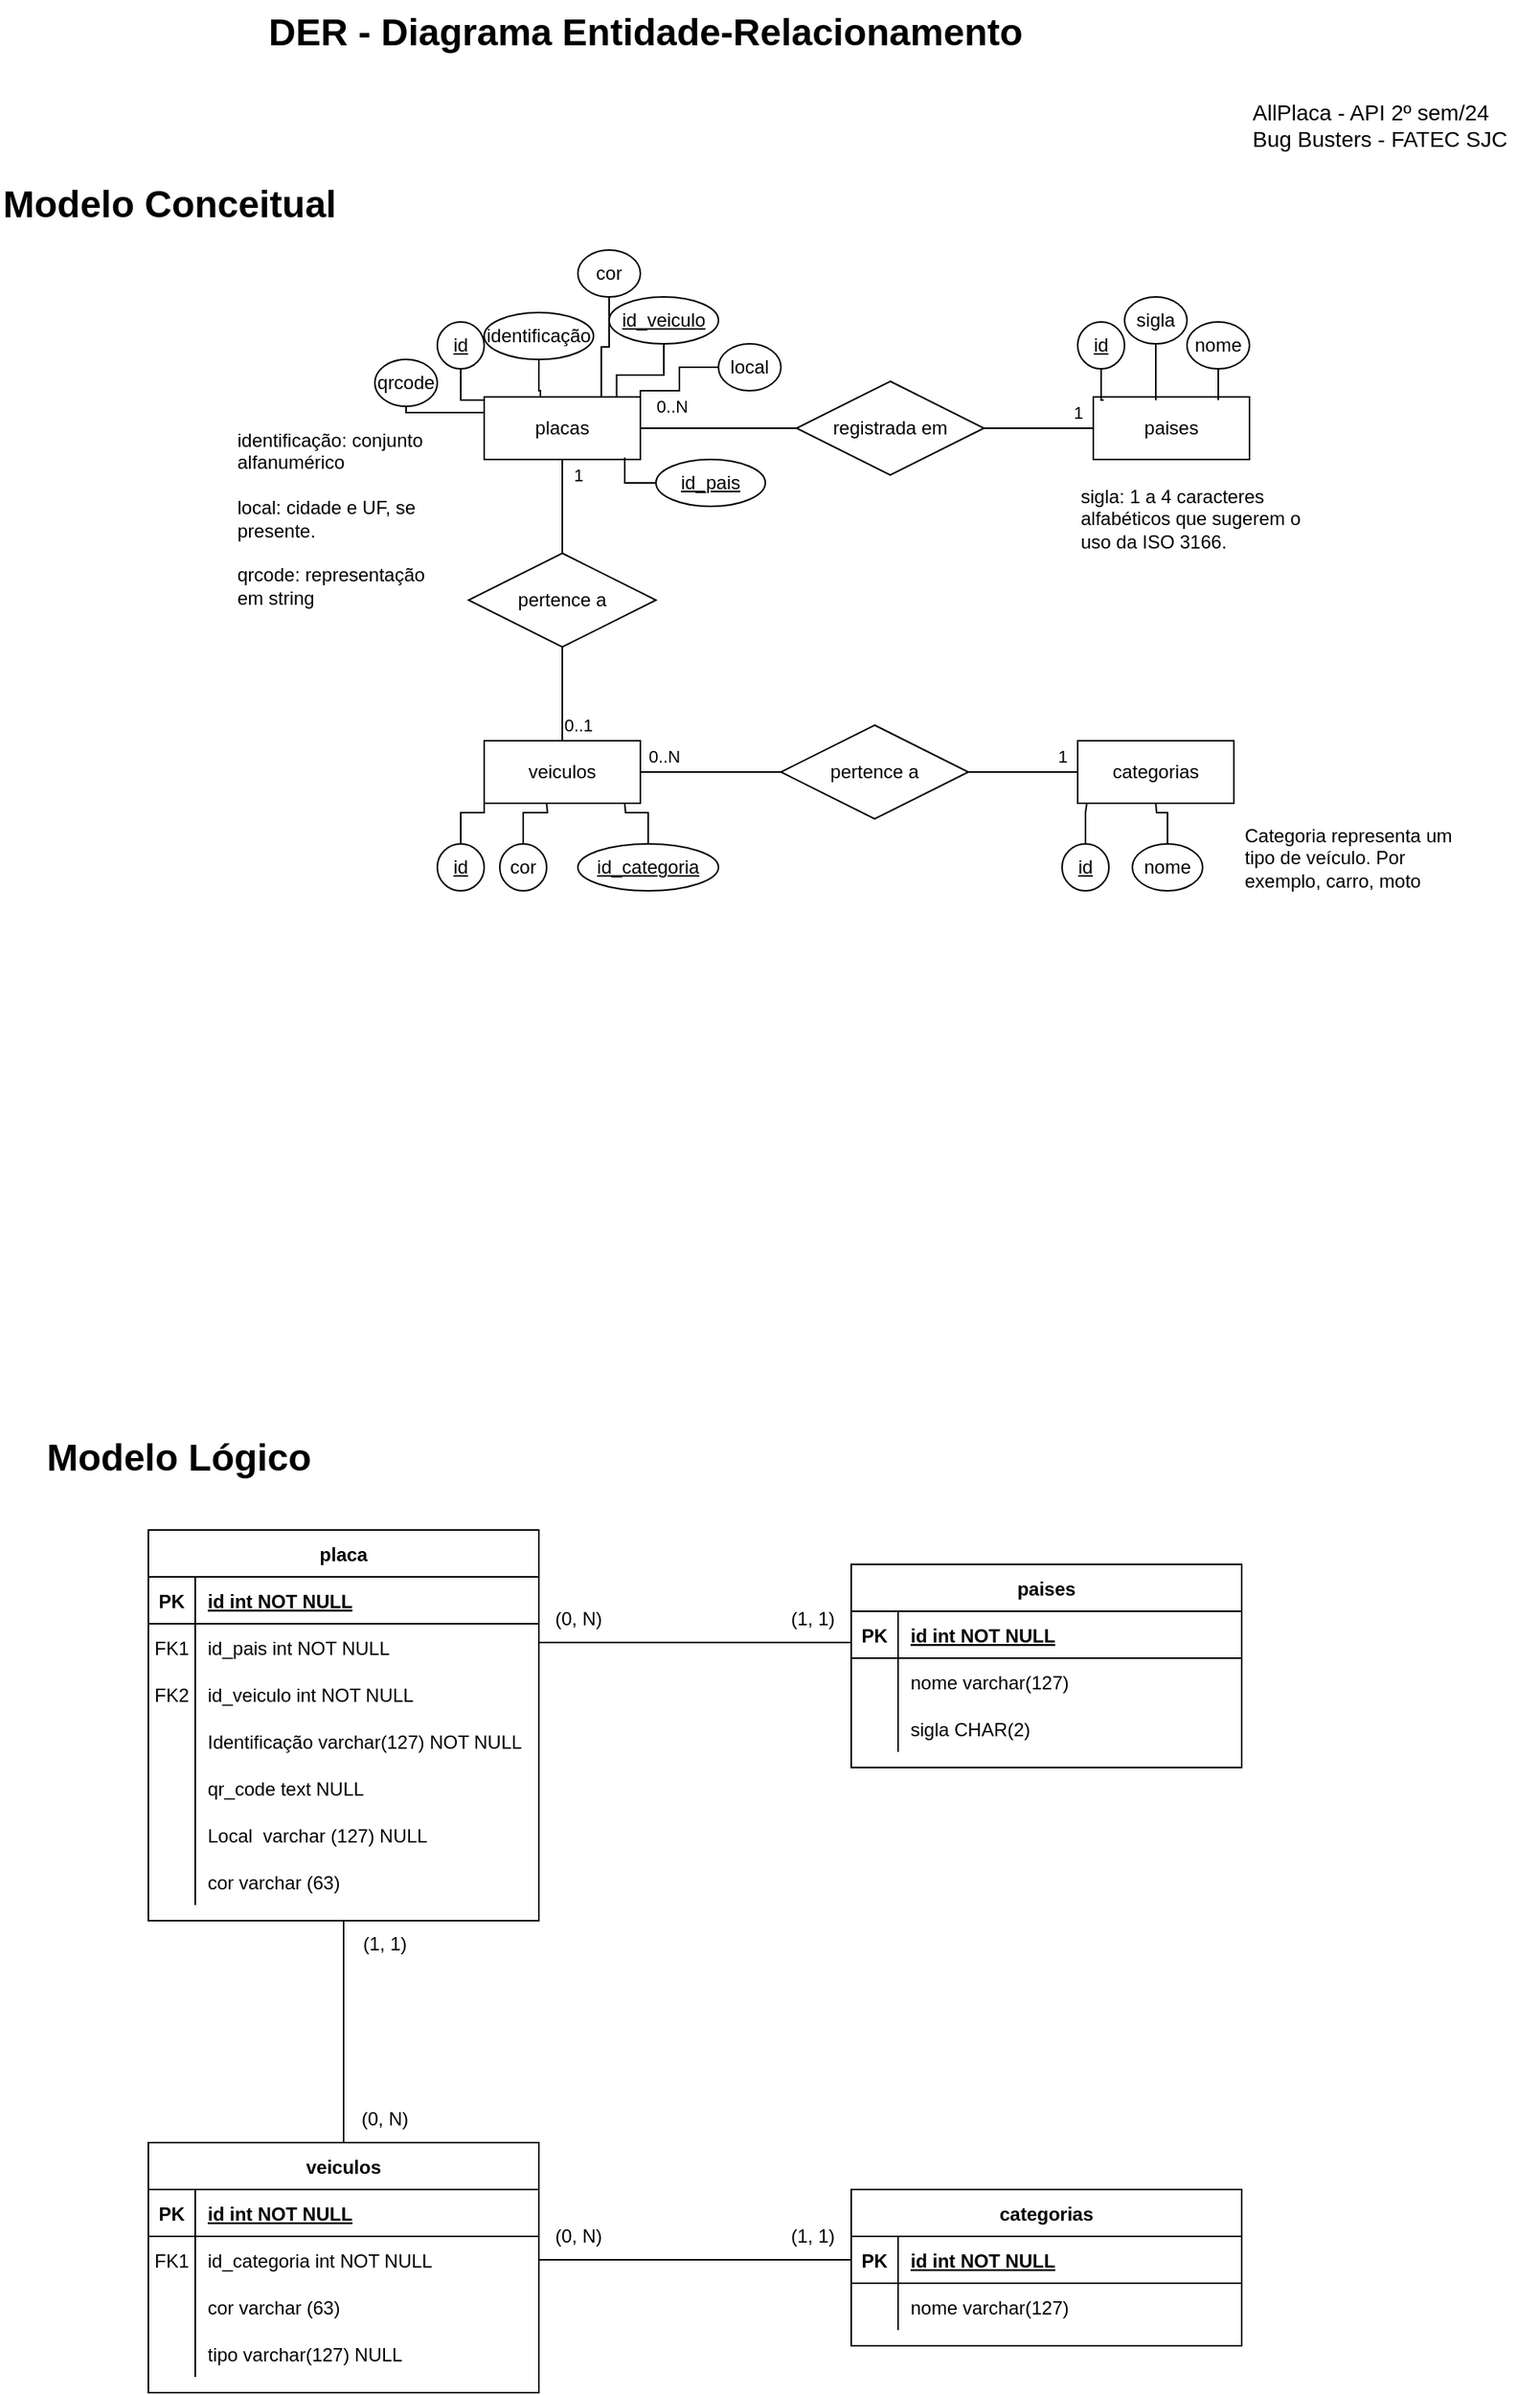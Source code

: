 <mxfile version="24.7.14">
  <diagram id="R2lEEEUBdFMjLlhIrx00" name="Page-1">
    <mxGraphModel dx="1434" dy="772" grid="0" gridSize="10" guides="1" tooltips="1" connect="1" arrows="1" fold="1" page="1" pageScale="1" pageWidth="1169" pageHeight="827" math="0" shadow="0" extFonts="Permanent Marker^https://fonts.googleapis.com/css?family=Permanent+Marker">
      <root>
        <mxCell id="0" />
        <mxCell id="1" parent="0" />
        <mxCell id="9Dje5D2bRbIMvpzB-jnD-11" value="1" style="edgeStyle=orthogonalEdgeStyle;rounded=0;orthogonalLoop=1;jettySize=auto;html=1;endArrow=none;endFill=0;" parent="1" source="9Dje5D2bRbIMvpzB-jnD-1" target="9Dje5D2bRbIMvpzB-jnD-10" edge="1">
          <mxGeometry x="-0.667" y="10" relative="1" as="geometry">
            <mxPoint as="offset" />
          </mxGeometry>
        </mxCell>
        <mxCell id="9Dje5D2bRbIMvpzB-jnD-1" value="placas" style="whiteSpace=wrap;html=1;align=center;" parent="1" vertex="1">
          <mxGeometry x="450" y="284" width="100" height="40" as="geometry" />
        </mxCell>
        <mxCell id="9Dje5D2bRbIMvpzB-jnD-7" value="veiculos" style="whiteSpace=wrap;html=1;align=center;" parent="1" vertex="1">
          <mxGeometry x="450" y="504" width="100" height="40" as="geometry" />
        </mxCell>
        <mxCell id="9Dje5D2bRbIMvpzB-jnD-12" value="0..1" style="edgeStyle=orthogonalEdgeStyle;rounded=0;orthogonalLoop=1;jettySize=auto;html=1;endArrow=none;endFill=0;" parent="1" source="9Dje5D2bRbIMvpzB-jnD-10" target="9Dje5D2bRbIMvpzB-jnD-7" edge="1">
          <mxGeometry x="0.667" y="10" relative="1" as="geometry">
            <mxPoint as="offset" />
          </mxGeometry>
        </mxCell>
        <mxCell id="9Dje5D2bRbIMvpzB-jnD-10" value="pertence a" style="shape=rhombus;perimeter=rhombusPerimeter;whiteSpace=wrap;html=1;align=center;" parent="1" vertex="1">
          <mxGeometry x="440" y="384" width="120" height="60" as="geometry" />
        </mxCell>
        <mxCell id="9Dje5D2bRbIMvpzB-jnD-35" value="&lt;h1 style=&quot;margin-top: 0px;&quot;&gt;DER - Diagrama Entidade-Relacionamento&lt;/h1&gt;" style="text;html=1;whiteSpace=wrap;overflow=hidden;rounded=0;" parent="1" vertex="1">
          <mxGeometry x="310" y="30" width="550" height="50" as="geometry" />
        </mxCell>
        <mxCell id="9Dje5D2bRbIMvpzB-jnD-120" value="&lt;h1 style=&quot;margin-top: 0px;&quot;&gt;Modelo Conceitual&lt;/h1&gt;" style="text;html=1;whiteSpace=wrap;overflow=hidden;rounded=0;" parent="1" vertex="1">
          <mxGeometry x="140" y="140" width="230" height="50" as="geometry" />
        </mxCell>
        <mxCell id="9Dje5D2bRbIMvpzB-jnD-138" value="&lt;div style=&quot;font-size: 14px;&quot;&gt;AllPlaca&lt;span style=&quot;background-color: initial;&quot;&gt;&amp;nbsp;- API&amp;nbsp;&lt;/span&gt;&lt;span style=&quot;background-color: initial;&quot;&gt;2º sem/24&lt;/span&gt;&lt;/div&gt;Bug Busters -&amp;nbsp;&lt;span style=&quot;background-color: initial;&quot;&gt;FATEC SJC&lt;/span&gt;" style="text;html=1;align=left;verticalAlign=middle;whiteSpace=wrap;rounded=0;fontSize=14;spacingBottom=0;spacing=2;" parent="1" vertex="1">
          <mxGeometry x="940" y="70" width="185" height="80" as="geometry" />
        </mxCell>
        <mxCell id="Qlr8hosE_g9btgfpzCi6-2" style="edgeStyle=orthogonalEdgeStyle;rounded=0;orthogonalLoop=1;jettySize=auto;html=1;entryX=0;entryY=1;entryDx=0;entryDy=0;endArrow=none;endFill=0;" parent="1" source="Qlr8hosE_g9btgfpzCi6-1" target="9Dje5D2bRbIMvpzB-jnD-7" edge="1">
          <mxGeometry relative="1" as="geometry" />
        </mxCell>
        <mxCell id="Qlr8hosE_g9btgfpzCi6-1" value="id" style="ellipse;whiteSpace=wrap;html=1;align=center;fontStyle=4;" parent="1" vertex="1">
          <mxGeometry x="420" y="570" width="30" height="30" as="geometry" />
        </mxCell>
        <mxCell id="Qlr8hosE_g9btgfpzCi6-3" style="edgeStyle=orthogonalEdgeStyle;rounded=0;orthogonalLoop=1;jettySize=auto;html=1;entryX=0;entryY=1;entryDx=0;entryDy=0;endArrow=none;endFill=0;" parent="1" source="Qlr8hosE_g9btgfpzCi6-4" edge="1">
          <mxGeometry relative="1" as="geometry">
            <mxPoint x="490" y="544" as="targetPoint" />
          </mxGeometry>
        </mxCell>
        <mxCell id="Qlr8hosE_g9btgfpzCi6-4" value="cor" style="ellipse;whiteSpace=wrap;html=1;align=center;fontStyle=0;" parent="1" vertex="1">
          <mxGeometry x="460" y="570" width="30" height="30" as="geometry" />
        </mxCell>
        <mxCell id="Qlr8hosE_g9btgfpzCi6-5" style="edgeStyle=orthogonalEdgeStyle;rounded=0;orthogonalLoop=1;jettySize=auto;html=1;entryX=0;entryY=1;entryDx=0;entryDy=0;endArrow=none;endFill=0;" parent="1" source="Qlr8hosE_g9btgfpzCi6-6" edge="1">
          <mxGeometry relative="1" as="geometry">
            <mxPoint x="540" y="544" as="targetPoint" />
          </mxGeometry>
        </mxCell>
        <mxCell id="Qlr8hosE_g9btgfpzCi6-6" value="&lt;u&gt;id_categoria&lt;/u&gt;" style="ellipse;whiteSpace=wrap;html=1;align=center;fontStyle=0;" parent="1" vertex="1">
          <mxGeometry x="510" y="570" width="90" height="30" as="geometry" />
        </mxCell>
        <mxCell id="Qlr8hosE_g9btgfpzCi6-11" value="0..N" style="edgeStyle=orthogonalEdgeStyle;rounded=0;orthogonalLoop=1;jettySize=auto;html=1;endArrow=none;endFill=0;exitX=1;exitY=0.5;exitDx=0;exitDy=0;" parent="1" source="9Dje5D2bRbIMvpzB-jnD-7" target="Qlr8hosE_g9btgfpzCi6-14" edge="1">
          <mxGeometry x="-0.667" y="10" relative="1" as="geometry">
            <mxPoint x="520" y="344" as="targetPoint" />
            <mxPoint as="offset" />
            <mxPoint x="570" y="414" as="sourcePoint" />
          </mxGeometry>
        </mxCell>
        <mxCell id="Qlr8hosE_g9btgfpzCi6-12" value="categorias" style="whiteSpace=wrap;html=1;align=center;" parent="1" vertex="1">
          <mxGeometry x="830" y="504" width="100" height="40" as="geometry" />
        </mxCell>
        <mxCell id="Qlr8hosE_g9btgfpzCi6-13" value="1" style="edgeStyle=orthogonalEdgeStyle;rounded=0;orthogonalLoop=1;jettySize=auto;html=1;entryX=0;entryY=0.5;entryDx=0;entryDy=0;endArrow=none;endFill=0;" parent="1" source="Qlr8hosE_g9btgfpzCi6-14" target="Qlr8hosE_g9btgfpzCi6-12" edge="1">
          <mxGeometry x="0.714" y="10" relative="1" as="geometry">
            <mxPoint as="offset" />
          </mxGeometry>
        </mxCell>
        <mxCell id="Qlr8hosE_g9btgfpzCi6-14" value="pertence a" style="shape=rhombus;perimeter=rhombusPerimeter;whiteSpace=wrap;html=1;align=center;" parent="1" vertex="1">
          <mxGeometry x="640" y="494" width="120" height="60" as="geometry" />
        </mxCell>
        <mxCell id="Qlr8hosE_g9btgfpzCi6-17" style="edgeStyle=orthogonalEdgeStyle;rounded=0;orthogonalLoop=1;jettySize=auto;html=1;endArrow=none;endFill=0;entryX=0.059;entryY=0.993;entryDx=0;entryDy=0;entryPerimeter=0;" parent="1" source="Qlr8hosE_g9btgfpzCi6-18" target="Qlr8hosE_g9btgfpzCi6-12" edge="1">
          <mxGeometry relative="1" as="geometry">
            <mxPoint x="835" y="550" as="targetPoint" />
          </mxGeometry>
        </mxCell>
        <mxCell id="Qlr8hosE_g9btgfpzCi6-18" value="id" style="ellipse;whiteSpace=wrap;html=1;align=center;fontStyle=4;" parent="1" vertex="1">
          <mxGeometry x="820" y="570" width="30" height="30" as="geometry" />
        </mxCell>
        <mxCell id="Qlr8hosE_g9btgfpzCi6-19" style="edgeStyle=orthogonalEdgeStyle;rounded=0;orthogonalLoop=1;jettySize=auto;html=1;entryX=0;entryY=1;entryDx=0;entryDy=0;endArrow=none;endFill=0;" parent="1" source="Qlr8hosE_g9btgfpzCi6-20" edge="1">
          <mxGeometry relative="1" as="geometry">
            <mxPoint x="880" y="544" as="targetPoint" />
          </mxGeometry>
        </mxCell>
        <mxCell id="Qlr8hosE_g9btgfpzCi6-20" value="nome" style="ellipse;whiteSpace=wrap;html=1;align=center;fontStyle=0;" parent="1" vertex="1">
          <mxGeometry x="865" y="570" width="45" height="30" as="geometry" />
        </mxCell>
        <mxCell id="Qlr8hosE_g9btgfpzCi6-24" value="Categoria representa um tipo de veículo. Por exemplo, carro, moto" style="text;html=1;align=left;verticalAlign=middle;whiteSpace=wrap;rounded=0;" parent="1" vertex="1">
          <mxGeometry x="935" y="554" width="150" height="50" as="geometry" />
        </mxCell>
        <mxCell id="Qlr8hosE_g9btgfpzCi6-32" style="edgeStyle=orthogonalEdgeStyle;rounded=0;orthogonalLoop=1;jettySize=auto;html=1;entryX=0;entryY=0;entryDx=0;entryDy=0;endArrow=none;endFill=0;" parent="1" source="Qlr8hosE_g9btgfpzCi6-27" target="9Dje5D2bRbIMvpzB-jnD-1" edge="1">
          <mxGeometry relative="1" as="geometry" />
        </mxCell>
        <mxCell id="Qlr8hosE_g9btgfpzCi6-27" value="id" style="ellipse;whiteSpace=wrap;html=1;align=center;fontStyle=4;" parent="1" vertex="1">
          <mxGeometry x="420" y="236" width="30" height="30" as="geometry" />
        </mxCell>
        <mxCell id="Qlr8hosE_g9btgfpzCi6-29" value="identificação" style="ellipse;whiteSpace=wrap;html=1;align=center;fontStyle=0;" parent="1" vertex="1">
          <mxGeometry x="450" y="230" width="70" height="30" as="geometry" />
        </mxCell>
        <mxCell id="Qlr8hosE_g9btgfpzCi6-36" style="edgeStyle=orthogonalEdgeStyle;rounded=0;orthogonalLoop=1;jettySize=auto;html=1;entryX=0.848;entryY=0.006;entryDx=0;entryDy=0;endArrow=none;endFill=0;entryPerimeter=0;" parent="1" source="Qlr8hosE_g9btgfpzCi6-31" target="9Dje5D2bRbIMvpzB-jnD-1" edge="1">
          <mxGeometry relative="1" as="geometry">
            <Array as="points">
              <mxPoint x="565" y="270" />
              <mxPoint x="535" y="270" />
            </Array>
          </mxGeometry>
        </mxCell>
        <mxCell id="Qlr8hosE_g9btgfpzCi6-31" value="&lt;u&gt;id_veiculo&lt;/u&gt;" style="ellipse;whiteSpace=wrap;html=1;align=center;fontStyle=0;" parent="1" vertex="1">
          <mxGeometry x="530" y="220" width="70" height="30" as="geometry" />
        </mxCell>
        <mxCell id="Qlr8hosE_g9btgfpzCi6-35" style="edgeStyle=orthogonalEdgeStyle;rounded=0;orthogonalLoop=1;jettySize=auto;html=1;entryX=0.25;entryY=0;entryDx=0;entryDy=0;endArrow=none;endFill=0;" parent="1" source="Qlr8hosE_g9btgfpzCi6-29" target="9Dje5D2bRbIMvpzB-jnD-1" edge="1">
          <mxGeometry relative="1" as="geometry">
            <Array as="points">
              <mxPoint x="485" y="280" />
              <mxPoint x="486" y="280" />
              <mxPoint x="486" y="284" />
            </Array>
          </mxGeometry>
        </mxCell>
        <mxCell id="Qlr8hosE_g9btgfpzCi6-38" style="edgeStyle=orthogonalEdgeStyle;rounded=0;orthogonalLoop=1;jettySize=auto;html=1;entryX=1;entryY=0.25;entryDx=0;entryDy=0;endArrow=none;endFill=0;" parent="1" source="Qlr8hosE_g9btgfpzCi6-37" target="9Dje5D2bRbIMvpzB-jnD-1" edge="1">
          <mxGeometry relative="1" as="geometry">
            <Array as="points">
              <mxPoint x="575" y="265" />
              <mxPoint x="575" y="280" />
              <mxPoint x="550" y="280" />
            </Array>
          </mxGeometry>
        </mxCell>
        <mxCell id="Qlr8hosE_g9btgfpzCi6-37" value="local" style="ellipse;whiteSpace=wrap;html=1;align=center;fontStyle=0;" parent="1" vertex="1">
          <mxGeometry x="600" y="250" width="40" height="30" as="geometry" />
        </mxCell>
        <mxCell id="Qlr8hosE_g9btgfpzCi6-40" style="edgeStyle=orthogonalEdgeStyle;rounded=0;orthogonalLoop=1;jettySize=auto;html=1;exitX=0.5;exitY=1;exitDx=0;exitDy=0;entryX=0.75;entryY=0;entryDx=0;entryDy=0;endArrow=none;endFill=0;" parent="1" source="Qlr8hosE_g9btgfpzCi6-39" target="9Dje5D2bRbIMvpzB-jnD-1" edge="1">
          <mxGeometry relative="1" as="geometry" />
        </mxCell>
        <mxCell id="Qlr8hosE_g9btgfpzCi6-39" value="cor" style="ellipse;whiteSpace=wrap;html=1;align=center;fontStyle=0;" parent="1" vertex="1">
          <mxGeometry x="510" y="190" width="40" height="30" as="geometry" />
        </mxCell>
        <mxCell id="5ay-I-NkWHxx5dm5F0ur-5" style="edgeStyle=orthogonalEdgeStyle;rounded=0;orthogonalLoop=1;jettySize=auto;html=1;entryX=0;entryY=0.25;entryDx=0;entryDy=0;endArrow=none;endFill=0;" parent="1" source="Qlr8hosE_g9btgfpzCi6-41" target="9Dje5D2bRbIMvpzB-jnD-1" edge="1">
          <mxGeometry relative="1" as="geometry">
            <Array as="points">
              <mxPoint x="400" y="294" />
            </Array>
          </mxGeometry>
        </mxCell>
        <mxCell id="Qlr8hosE_g9btgfpzCi6-41" value="qrcode" style="ellipse;whiteSpace=wrap;html=1;align=center;fontStyle=0;" parent="1" vertex="1">
          <mxGeometry x="380" y="260" width="40" height="30" as="geometry" />
        </mxCell>
        <mxCell id="Qlr8hosE_g9btgfpzCi6-44" value="&lt;div&gt;&lt;span style=&quot;background-color: initial;&quot;&gt;identificação: conjunto alfanumérico&lt;/span&gt;&lt;/div&gt;&lt;div&gt;&lt;span style=&quot;background-color: initial;&quot;&gt;&lt;br&gt;&lt;/span&gt;&lt;/div&gt;&lt;div&gt;&lt;span style=&quot;background-color: initial;&quot;&gt;local: cidade e UF, se presente.&lt;/span&gt;&lt;/div&gt;&lt;div&gt;&lt;br&gt;&lt;/div&gt;&lt;div&gt;qrcode: representação em string&lt;/div&gt;" style="text;html=1;align=left;verticalAlign=middle;whiteSpace=wrap;rounded=0;" parent="1" vertex="1">
          <mxGeometry x="290" y="300" width="140" height="124" as="geometry" />
        </mxCell>
        <mxCell id="5ay-I-NkWHxx5dm5F0ur-1" value="0..N" style="edgeStyle=orthogonalEdgeStyle;rounded=0;orthogonalLoop=1;jettySize=auto;html=1;endArrow=none;endFill=0;exitX=1;exitY=0.5;exitDx=0;exitDy=0;" parent="1" source="9Dje5D2bRbIMvpzB-jnD-1" target="5ay-I-NkWHxx5dm5F0ur-4" edge="1">
          <mxGeometry x="-0.6" y="14" relative="1" as="geometry">
            <mxPoint x="530" y="124" as="targetPoint" />
            <mxPoint as="offset" />
            <mxPoint x="560" y="304" as="sourcePoint" />
          </mxGeometry>
        </mxCell>
        <mxCell id="5ay-I-NkWHxx5dm5F0ur-2" value="paises" style="whiteSpace=wrap;html=1;align=center;" parent="1" vertex="1">
          <mxGeometry x="840" y="284" width="100" height="40" as="geometry" />
        </mxCell>
        <mxCell id="5ay-I-NkWHxx5dm5F0ur-3" value="1" style="edgeStyle=orthogonalEdgeStyle;rounded=0;orthogonalLoop=1;jettySize=auto;html=1;entryX=0;entryY=0.5;entryDx=0;entryDy=0;endArrow=none;endFill=0;" parent="1" source="5ay-I-NkWHxx5dm5F0ur-4" target="5ay-I-NkWHxx5dm5F0ur-2" edge="1">
          <mxGeometry x="0.714" y="10" relative="1" as="geometry">
            <mxPoint as="offset" />
          </mxGeometry>
        </mxCell>
        <mxCell id="5ay-I-NkWHxx5dm5F0ur-4" value="registrada em" style="shape=rhombus;perimeter=rhombusPerimeter;whiteSpace=wrap;html=1;align=center;" parent="1" vertex="1">
          <mxGeometry x="650" y="274" width="120" height="60" as="geometry" />
        </mxCell>
        <mxCell id="5ay-I-NkWHxx5dm5F0ur-6" style="edgeStyle=orthogonalEdgeStyle;rounded=0;orthogonalLoop=1;jettySize=auto;html=1;endArrow=none;endFill=0;entryX=0.067;entryY=0.042;entryDx=0;entryDy=0;entryPerimeter=0;" parent="1" source="5ay-I-NkWHxx5dm5F0ur-7" target="5ay-I-NkWHxx5dm5F0ur-2" edge="1">
          <mxGeometry relative="1" as="geometry">
            <mxPoint x="850" y="280" as="targetPoint" />
            <Array as="points" />
          </mxGeometry>
        </mxCell>
        <mxCell id="5ay-I-NkWHxx5dm5F0ur-7" value="id" style="ellipse;whiteSpace=wrap;html=1;align=center;fontStyle=4;" parent="1" vertex="1">
          <mxGeometry x="830" y="236" width="30" height="30" as="geometry" />
        </mxCell>
        <mxCell id="5ay-I-NkWHxx5dm5F0ur-11" style="edgeStyle=orthogonalEdgeStyle;rounded=0;orthogonalLoop=1;jettySize=auto;html=1;entryX=0.4;entryY=0.054;entryDx=0;entryDy=0;endArrow=none;endFill=0;entryPerimeter=0;" parent="1" source="5ay-I-NkWHxx5dm5F0ur-8" target="5ay-I-NkWHxx5dm5F0ur-2" edge="1">
          <mxGeometry relative="1" as="geometry" />
        </mxCell>
        <mxCell id="5ay-I-NkWHxx5dm5F0ur-8" value="sigla" style="ellipse;whiteSpace=wrap;html=1;align=center;fontStyle=0;" parent="1" vertex="1">
          <mxGeometry x="860" y="220" width="40" height="30" as="geometry" />
        </mxCell>
        <mxCell id="5ay-I-NkWHxx5dm5F0ur-14" style="edgeStyle=orthogonalEdgeStyle;rounded=0;orthogonalLoop=1;jettySize=auto;html=1;entryX=0.8;entryY=0.042;entryDx=0;entryDy=0;endArrow=none;endFill=0;entryPerimeter=0;" parent="1" source="5ay-I-NkWHxx5dm5F0ur-15" target="5ay-I-NkWHxx5dm5F0ur-2" edge="1">
          <mxGeometry relative="1" as="geometry">
            <mxPoint x="905" y="280" as="targetPoint" />
          </mxGeometry>
        </mxCell>
        <mxCell id="5ay-I-NkWHxx5dm5F0ur-15" value="nome" style="ellipse;whiteSpace=wrap;html=1;align=center;fontStyle=0;" parent="1" vertex="1">
          <mxGeometry x="900" y="236" width="40" height="30" as="geometry" />
        </mxCell>
        <mxCell id="5ay-I-NkWHxx5dm5F0ur-16" value="&lt;u&gt;id_pais&lt;/u&gt;" style="ellipse;whiteSpace=wrap;html=1;align=center;fontStyle=0;" parent="1" vertex="1">
          <mxGeometry x="560" y="324" width="70" height="30" as="geometry" />
        </mxCell>
        <mxCell id="5ay-I-NkWHxx5dm5F0ur-17" style="edgeStyle=orthogonalEdgeStyle;rounded=0;orthogonalLoop=1;jettySize=auto;html=1;entryX=0.9;entryY=0.97;entryDx=0;entryDy=0;entryPerimeter=0;endArrow=none;endFill=0;" parent="1" source="5ay-I-NkWHxx5dm5F0ur-16" target="9Dje5D2bRbIMvpzB-jnD-1" edge="1">
          <mxGeometry relative="1" as="geometry" />
        </mxCell>
        <mxCell id="5ay-I-NkWHxx5dm5F0ur-18" value="&lt;div&gt;sigla: 1 a 4 caracteres alfabéticos que sugerem o uso da ISO 3166.&lt;/div&gt;" style="text;html=1;align=left;verticalAlign=middle;whiteSpace=wrap;rounded=0;" parent="1" vertex="1">
          <mxGeometry x="830" y="334" width="150" height="56" as="geometry" />
        </mxCell>
        <mxCell id="Jv6DCQXoGGSm-847qpkT-109" value="(1, 1)" style="text;html=1;align=center;verticalAlign=middle;resizable=0;points=[];autosize=1;strokeColor=none;fillColor=none;" vertex="1" parent="1">
          <mxGeometry x="635" y="1051" width="50" height="30" as="geometry" />
        </mxCell>
        <mxCell id="Jv6DCQXoGGSm-847qpkT-110" value="(0, N)" style="text;html=1;align=center;verticalAlign=middle;resizable=0;points=[];autosize=1;strokeColor=none;fillColor=none;" vertex="1" parent="1">
          <mxGeometry x="485" y="1051" width="50" height="30" as="geometry" />
        </mxCell>
        <mxCell id="Jv6DCQXoGGSm-847qpkT-111" value="(1, 1)" style="text;html=1;align=center;verticalAlign=middle;resizable=0;points=[];autosize=1;strokeColor=none;fillColor=none;" vertex="1" parent="1">
          <mxGeometry x="361" y="1259" width="50" height="30" as="geometry" />
        </mxCell>
        <mxCell id="Jv6DCQXoGGSm-847qpkT-112" value="(0, N)" style="text;html=1;align=center;verticalAlign=middle;resizable=0;points=[];autosize=1;strokeColor=none;fillColor=none;" vertex="1" parent="1">
          <mxGeometry x="361" y="1371" width="50" height="30" as="geometry" />
        </mxCell>
        <mxCell id="Jv6DCQXoGGSm-847qpkT-113" value="(0, N)" style="text;html=1;align=center;verticalAlign=middle;resizable=0;points=[];autosize=1;strokeColor=none;fillColor=none;" vertex="1" parent="1">
          <mxGeometry x="485" y="1446" width="50" height="30" as="geometry" />
        </mxCell>
        <mxCell id="Jv6DCQXoGGSm-847qpkT-114" value="(1, 1)" style="text;html=1;align=center;verticalAlign=middle;resizable=0;points=[];autosize=1;strokeColor=none;fillColor=none;" vertex="1" parent="1">
          <mxGeometry x="635" y="1446" width="50" height="30" as="geometry" />
        </mxCell>
        <mxCell id="Jv6DCQXoGGSm-847qpkT-115" value="&lt;h1 style=&quot;margin-top: 0px;&quot;&gt;Modelo Lógico&lt;/h1&gt;" style="text;html=1;whiteSpace=wrap;overflow=hidden;rounded=0;" vertex="1" parent="1">
          <mxGeometry x="167.5" y="942" width="175" height="40" as="geometry" />
        </mxCell>
        <mxCell id="Jv6DCQXoGGSm-847qpkT-116" value="placa" style="shape=table;startSize=30;container=1;collapsible=1;childLayout=tableLayout;fixedRows=1;rowLines=0;fontStyle=1;align=center;resizeLast=1;" vertex="1" parent="1">
          <mxGeometry x="235" y="1009" width="250" height="250" as="geometry" />
        </mxCell>
        <mxCell id="Jv6DCQXoGGSm-847qpkT-117" value="" style="shape=partialRectangle;collapsible=0;dropTarget=0;pointerEvents=0;fillColor=none;points=[[0,0.5],[1,0.5]];portConstraint=eastwest;top=0;left=0;right=0;bottom=1;" vertex="1" parent="Jv6DCQXoGGSm-847qpkT-116">
          <mxGeometry y="30" width="250" height="30" as="geometry" />
        </mxCell>
        <mxCell id="Jv6DCQXoGGSm-847qpkT-118" value="PK" style="shape=partialRectangle;overflow=hidden;connectable=0;fillColor=none;top=0;left=0;bottom=0;right=0;fontStyle=1;" vertex="1" parent="Jv6DCQXoGGSm-847qpkT-117">
          <mxGeometry width="30" height="30" as="geometry">
            <mxRectangle width="30" height="30" as="alternateBounds" />
          </mxGeometry>
        </mxCell>
        <mxCell id="Jv6DCQXoGGSm-847qpkT-119" value="id int NOT NULL " style="shape=partialRectangle;overflow=hidden;connectable=0;fillColor=none;top=0;left=0;bottom=0;right=0;align=left;spacingLeft=6;fontStyle=5;" vertex="1" parent="Jv6DCQXoGGSm-847qpkT-117">
          <mxGeometry x="30" width="220" height="30" as="geometry">
            <mxRectangle width="220" height="30" as="alternateBounds" />
          </mxGeometry>
        </mxCell>
        <mxCell id="Jv6DCQXoGGSm-847qpkT-156" style="shape=partialRectangle;collapsible=0;dropTarget=0;pointerEvents=0;fillColor=none;points=[[0,0.5],[1,0.5]];portConstraint=eastwest;top=0;left=0;right=0;bottom=0;" vertex="1" parent="Jv6DCQXoGGSm-847qpkT-116">
          <mxGeometry y="60" width="250" height="30" as="geometry" />
        </mxCell>
        <mxCell id="Jv6DCQXoGGSm-847qpkT-157" value="FK1" style="shape=partialRectangle;overflow=hidden;connectable=0;fillColor=none;top=0;left=0;bottom=0;right=0;" vertex="1" parent="Jv6DCQXoGGSm-847qpkT-156">
          <mxGeometry width="30" height="30" as="geometry">
            <mxRectangle width="30" height="30" as="alternateBounds" />
          </mxGeometry>
        </mxCell>
        <mxCell id="Jv6DCQXoGGSm-847qpkT-158" value="id_pais int NOT NULL " style="shape=partialRectangle;overflow=hidden;connectable=0;fillColor=none;top=0;left=0;bottom=0;right=0;align=left;spacingLeft=6;" vertex="1" parent="Jv6DCQXoGGSm-847qpkT-156">
          <mxGeometry x="30" width="220" height="30" as="geometry">
            <mxRectangle width="220" height="30" as="alternateBounds" />
          </mxGeometry>
        </mxCell>
        <mxCell id="Jv6DCQXoGGSm-847qpkT-153" style="shape=partialRectangle;collapsible=0;dropTarget=0;pointerEvents=0;fillColor=none;points=[[0,0.5],[1,0.5]];portConstraint=eastwest;top=0;left=0;right=0;bottom=0;" vertex="1" parent="Jv6DCQXoGGSm-847qpkT-116">
          <mxGeometry y="90" width="250" height="30" as="geometry" />
        </mxCell>
        <mxCell id="Jv6DCQXoGGSm-847qpkT-154" value="FK2" style="shape=partialRectangle;overflow=hidden;connectable=0;fillColor=none;top=0;left=0;bottom=0;right=0;" vertex="1" parent="Jv6DCQXoGGSm-847qpkT-153">
          <mxGeometry width="30" height="30" as="geometry">
            <mxRectangle width="30" height="30" as="alternateBounds" />
          </mxGeometry>
        </mxCell>
        <mxCell id="Jv6DCQXoGGSm-847qpkT-155" value="id_veiculo int NOT NULL" style="shape=partialRectangle;overflow=hidden;connectable=0;fillColor=none;top=0;left=0;bottom=0;right=0;align=left;spacingLeft=6;" vertex="1" parent="Jv6DCQXoGGSm-847qpkT-153">
          <mxGeometry x="30" width="220" height="30" as="geometry">
            <mxRectangle width="220" height="30" as="alternateBounds" />
          </mxGeometry>
        </mxCell>
        <mxCell id="Jv6DCQXoGGSm-847qpkT-120" value="" style="shape=partialRectangle;collapsible=0;dropTarget=0;pointerEvents=0;fillColor=none;points=[[0,0.5],[1,0.5]];portConstraint=eastwest;top=0;left=0;right=0;bottom=0;" vertex="1" parent="Jv6DCQXoGGSm-847qpkT-116">
          <mxGeometry y="120" width="250" height="30" as="geometry" />
        </mxCell>
        <mxCell id="Jv6DCQXoGGSm-847qpkT-121" value="" style="shape=partialRectangle;overflow=hidden;connectable=0;fillColor=none;top=0;left=0;bottom=0;right=0;" vertex="1" parent="Jv6DCQXoGGSm-847qpkT-120">
          <mxGeometry width="30" height="30" as="geometry">
            <mxRectangle width="30" height="30" as="alternateBounds" />
          </mxGeometry>
        </mxCell>
        <mxCell id="Jv6DCQXoGGSm-847qpkT-122" value="Identificação varchar(127) NOT NULL" style="shape=partialRectangle;overflow=hidden;connectable=0;fillColor=none;top=0;left=0;bottom=0;right=0;align=left;spacingLeft=6;" vertex="1" parent="Jv6DCQXoGGSm-847qpkT-120">
          <mxGeometry x="30" width="220" height="30" as="geometry">
            <mxRectangle width="220" height="30" as="alternateBounds" />
          </mxGeometry>
        </mxCell>
        <mxCell id="Jv6DCQXoGGSm-847qpkT-123" value="" style="shape=tableRow;horizontal=0;startSize=0;swimlaneHead=0;swimlaneBody=0;fillColor=none;collapsible=0;dropTarget=0;points=[[0,0.5],[1,0.5]];portConstraint=eastwest;top=0;left=0;right=0;bottom=0;" vertex="1" parent="Jv6DCQXoGGSm-847qpkT-116">
          <mxGeometry y="150" width="250" height="30" as="geometry" />
        </mxCell>
        <mxCell id="Jv6DCQXoGGSm-847qpkT-124" value="" style="shape=partialRectangle;connectable=0;fillColor=none;top=0;left=0;bottom=0;right=0;editable=1;overflow=hidden;" vertex="1" parent="Jv6DCQXoGGSm-847qpkT-123">
          <mxGeometry width="30" height="30" as="geometry">
            <mxRectangle width="30" height="30" as="alternateBounds" />
          </mxGeometry>
        </mxCell>
        <mxCell id="Jv6DCQXoGGSm-847qpkT-125" value="qr_code text NULL" style="shape=partialRectangle;connectable=0;fillColor=none;top=0;left=0;bottom=0;right=0;align=left;spacingLeft=6;overflow=hidden;" vertex="1" parent="Jv6DCQXoGGSm-847qpkT-123">
          <mxGeometry x="30" width="220" height="30" as="geometry">
            <mxRectangle width="220" height="30" as="alternateBounds" />
          </mxGeometry>
        </mxCell>
        <mxCell id="Jv6DCQXoGGSm-847qpkT-126" value="" style="shape=tableRow;horizontal=0;startSize=0;swimlaneHead=0;swimlaneBody=0;fillColor=none;collapsible=0;dropTarget=0;points=[[0,0.5],[1,0.5]];portConstraint=eastwest;top=0;left=0;right=0;bottom=0;" vertex="1" parent="Jv6DCQXoGGSm-847qpkT-116">
          <mxGeometry y="180" width="250" height="30" as="geometry" />
        </mxCell>
        <mxCell id="Jv6DCQXoGGSm-847qpkT-127" value="" style="shape=partialRectangle;connectable=0;fillColor=none;top=0;left=0;bottom=0;right=0;editable=1;overflow=hidden;" vertex="1" parent="Jv6DCQXoGGSm-847qpkT-126">
          <mxGeometry width="30" height="30" as="geometry">
            <mxRectangle width="30" height="30" as="alternateBounds" />
          </mxGeometry>
        </mxCell>
        <mxCell id="Jv6DCQXoGGSm-847qpkT-128" value="Local  varchar (127) NULL " style="shape=partialRectangle;connectable=0;fillColor=none;top=0;left=0;bottom=0;right=0;align=left;spacingLeft=6;overflow=hidden;" vertex="1" parent="Jv6DCQXoGGSm-847qpkT-126">
          <mxGeometry x="30" width="220" height="30" as="geometry">
            <mxRectangle width="220" height="30" as="alternateBounds" />
          </mxGeometry>
        </mxCell>
        <mxCell id="Jv6DCQXoGGSm-847qpkT-129" value="" style="shape=tableRow;horizontal=0;startSize=0;swimlaneHead=0;swimlaneBody=0;fillColor=none;collapsible=0;dropTarget=0;points=[[0,0.5],[1,0.5]];portConstraint=eastwest;top=0;left=0;right=0;bottom=0;" vertex="1" parent="Jv6DCQXoGGSm-847qpkT-116">
          <mxGeometry y="210" width="250" height="30" as="geometry" />
        </mxCell>
        <mxCell id="Jv6DCQXoGGSm-847qpkT-130" value="" style="shape=partialRectangle;connectable=0;fillColor=none;top=0;left=0;bottom=0;right=0;editable=1;overflow=hidden;" vertex="1" parent="Jv6DCQXoGGSm-847qpkT-129">
          <mxGeometry width="30" height="30" as="geometry">
            <mxRectangle width="30" height="30" as="alternateBounds" />
          </mxGeometry>
        </mxCell>
        <mxCell id="Jv6DCQXoGGSm-847qpkT-131" value="cor varchar (63)" style="shape=partialRectangle;connectable=0;fillColor=none;top=0;left=0;bottom=0;right=0;align=left;spacingLeft=6;overflow=hidden;" vertex="1" parent="Jv6DCQXoGGSm-847qpkT-129">
          <mxGeometry x="30" width="220" height="30" as="geometry">
            <mxRectangle width="220" height="30" as="alternateBounds" />
          </mxGeometry>
        </mxCell>
        <mxCell id="Jv6DCQXoGGSm-847qpkT-159" value="paises" style="shape=table;startSize=30;container=1;collapsible=1;childLayout=tableLayout;fixedRows=1;rowLines=0;fontStyle=1;align=center;resizeLast=1;" vertex="1" parent="1">
          <mxGeometry x="685" y="1031" width="250" height="130" as="geometry" />
        </mxCell>
        <mxCell id="Jv6DCQXoGGSm-847qpkT-160" value="" style="shape=partialRectangle;collapsible=0;dropTarget=0;pointerEvents=0;fillColor=none;points=[[0,0.5],[1,0.5]];portConstraint=eastwest;top=0;left=0;right=0;bottom=1;" vertex="1" parent="Jv6DCQXoGGSm-847qpkT-159">
          <mxGeometry y="30" width="250" height="30" as="geometry" />
        </mxCell>
        <mxCell id="Jv6DCQXoGGSm-847qpkT-161" value="PK" style="shape=partialRectangle;overflow=hidden;connectable=0;fillColor=none;top=0;left=0;bottom=0;right=0;fontStyle=1;" vertex="1" parent="Jv6DCQXoGGSm-847qpkT-160">
          <mxGeometry width="30" height="30" as="geometry">
            <mxRectangle width="30" height="30" as="alternateBounds" />
          </mxGeometry>
        </mxCell>
        <mxCell id="Jv6DCQXoGGSm-847qpkT-162" value="id int NOT NULL " style="shape=partialRectangle;overflow=hidden;connectable=0;fillColor=none;top=0;left=0;bottom=0;right=0;align=left;spacingLeft=6;fontStyle=5;" vertex="1" parent="Jv6DCQXoGGSm-847qpkT-160">
          <mxGeometry x="30" width="220" height="30" as="geometry">
            <mxRectangle width="220" height="30" as="alternateBounds" />
          </mxGeometry>
        </mxCell>
        <mxCell id="Jv6DCQXoGGSm-847qpkT-166" value="" style="shape=tableRow;horizontal=0;startSize=0;swimlaneHead=0;swimlaneBody=0;fillColor=none;collapsible=0;dropTarget=0;points=[[0,0.5],[1,0.5]];portConstraint=eastwest;top=0;left=0;right=0;bottom=0;" vertex="1" parent="Jv6DCQXoGGSm-847qpkT-159">
          <mxGeometry y="60" width="250" height="30" as="geometry" />
        </mxCell>
        <mxCell id="Jv6DCQXoGGSm-847qpkT-167" value="" style="shape=partialRectangle;connectable=0;fillColor=none;top=0;left=0;bottom=0;right=0;editable=1;overflow=hidden;" vertex="1" parent="Jv6DCQXoGGSm-847qpkT-166">
          <mxGeometry width="30" height="30" as="geometry">
            <mxRectangle width="30" height="30" as="alternateBounds" />
          </mxGeometry>
        </mxCell>
        <mxCell id="Jv6DCQXoGGSm-847qpkT-168" value="nome varchar(127) " style="shape=partialRectangle;connectable=0;fillColor=none;top=0;left=0;bottom=0;right=0;align=left;spacingLeft=6;overflow=hidden;" vertex="1" parent="Jv6DCQXoGGSm-847qpkT-166">
          <mxGeometry x="30" width="220" height="30" as="geometry">
            <mxRectangle width="220" height="30" as="alternateBounds" />
          </mxGeometry>
        </mxCell>
        <mxCell id="Jv6DCQXoGGSm-847qpkT-163" value="" style="shape=partialRectangle;collapsible=0;dropTarget=0;pointerEvents=0;fillColor=none;points=[[0,0.5],[1,0.5]];portConstraint=eastwest;top=0;left=0;right=0;bottom=0;" vertex="1" parent="Jv6DCQXoGGSm-847qpkT-159">
          <mxGeometry y="90" width="250" height="30" as="geometry" />
        </mxCell>
        <mxCell id="Jv6DCQXoGGSm-847qpkT-164" value="" style="shape=partialRectangle;overflow=hidden;connectable=0;fillColor=none;top=0;left=0;bottom=0;right=0;" vertex="1" parent="Jv6DCQXoGGSm-847qpkT-163">
          <mxGeometry width="30" height="30" as="geometry">
            <mxRectangle width="30" height="30" as="alternateBounds" />
          </mxGeometry>
        </mxCell>
        <mxCell id="Jv6DCQXoGGSm-847qpkT-165" value="sigla CHAR(2)" style="shape=partialRectangle;overflow=hidden;connectable=0;fillColor=none;top=0;left=0;bottom=0;right=0;align=left;spacingLeft=6;" vertex="1" parent="Jv6DCQXoGGSm-847qpkT-163">
          <mxGeometry x="30" width="220" height="30" as="geometry">
            <mxRectangle width="220" height="30" as="alternateBounds" />
          </mxGeometry>
        </mxCell>
        <mxCell id="Jv6DCQXoGGSm-847qpkT-175" style="edgeStyle=orthogonalEdgeStyle;rounded=0;orthogonalLoop=1;jettySize=auto;html=1;exitX=0;exitY=0.5;exitDx=0;exitDy=0;entryX=1;entryY=0.5;entryDx=0;entryDy=0;endArrow=none;endFill=0;" edge="1" parent="1" source="Jv6DCQXoGGSm-847qpkT-160" target="Jv6DCQXoGGSm-847qpkT-156">
          <mxGeometry relative="1" as="geometry">
            <Array as="points">
              <mxPoint x="485" y="1081" />
            </Array>
          </mxGeometry>
        </mxCell>
        <mxCell id="Jv6DCQXoGGSm-847qpkT-189" style="edgeStyle=orthogonalEdgeStyle;rounded=0;orthogonalLoop=1;jettySize=auto;html=1;exitX=0.5;exitY=0;exitDx=0;exitDy=0;entryX=0.5;entryY=1;entryDx=0;entryDy=0;endArrow=none;endFill=0;" edge="1" parent="1" source="Jv6DCQXoGGSm-847qpkT-176" target="Jv6DCQXoGGSm-847qpkT-116">
          <mxGeometry relative="1" as="geometry" />
        </mxCell>
        <mxCell id="Jv6DCQXoGGSm-847qpkT-176" value="veiculos" style="shape=table;startSize=30;container=1;collapsible=1;childLayout=tableLayout;fixedRows=1;rowLines=0;fontStyle=1;align=center;resizeLast=1;" vertex="1" parent="1">
          <mxGeometry x="235" y="1401" width="250" height="160" as="geometry" />
        </mxCell>
        <mxCell id="Jv6DCQXoGGSm-847qpkT-177" value="" style="shape=partialRectangle;collapsible=0;dropTarget=0;pointerEvents=0;fillColor=none;points=[[0,0.5],[1,0.5]];portConstraint=eastwest;top=0;left=0;right=0;bottom=1;" vertex="1" parent="Jv6DCQXoGGSm-847qpkT-176">
          <mxGeometry y="30" width="250" height="30" as="geometry" />
        </mxCell>
        <mxCell id="Jv6DCQXoGGSm-847qpkT-178" value="PK" style="shape=partialRectangle;overflow=hidden;connectable=0;fillColor=none;top=0;left=0;bottom=0;right=0;fontStyle=1;" vertex="1" parent="Jv6DCQXoGGSm-847qpkT-177">
          <mxGeometry width="30" height="30" as="geometry">
            <mxRectangle width="30" height="30" as="alternateBounds" />
          </mxGeometry>
        </mxCell>
        <mxCell id="Jv6DCQXoGGSm-847qpkT-179" value="id int NOT NULL " style="shape=partialRectangle;overflow=hidden;connectable=0;fillColor=none;top=0;left=0;bottom=0;right=0;align=left;spacingLeft=6;fontStyle=5;" vertex="1" parent="Jv6DCQXoGGSm-847qpkT-177">
          <mxGeometry x="30" width="220" height="30" as="geometry">
            <mxRectangle width="220" height="30" as="alternateBounds" />
          </mxGeometry>
        </mxCell>
        <mxCell id="Jv6DCQXoGGSm-847qpkT-180" value="" style="shape=partialRectangle;collapsible=0;dropTarget=0;pointerEvents=0;fillColor=none;points=[[0,0.5],[1,0.5]];portConstraint=eastwest;top=0;left=0;right=0;bottom=0;" vertex="1" parent="Jv6DCQXoGGSm-847qpkT-176">
          <mxGeometry y="60" width="250" height="30" as="geometry" />
        </mxCell>
        <mxCell id="Jv6DCQXoGGSm-847qpkT-181" value="FK1" style="shape=partialRectangle;overflow=hidden;connectable=0;fillColor=none;top=0;left=0;bottom=0;right=0;" vertex="1" parent="Jv6DCQXoGGSm-847qpkT-180">
          <mxGeometry width="30" height="30" as="geometry">
            <mxRectangle width="30" height="30" as="alternateBounds" />
          </mxGeometry>
        </mxCell>
        <mxCell id="Jv6DCQXoGGSm-847qpkT-182" value="id_categoria int NOT NULL" style="shape=partialRectangle;overflow=hidden;connectable=0;fillColor=none;top=0;left=0;bottom=0;right=0;align=left;spacingLeft=6;" vertex="1" parent="Jv6DCQXoGGSm-847qpkT-180">
          <mxGeometry x="30" width="220" height="30" as="geometry">
            <mxRectangle width="220" height="30" as="alternateBounds" />
          </mxGeometry>
        </mxCell>
        <mxCell id="Jv6DCQXoGGSm-847qpkT-183" value="" style="shape=tableRow;horizontal=0;startSize=0;swimlaneHead=0;swimlaneBody=0;fillColor=none;collapsible=0;dropTarget=0;points=[[0,0.5],[1,0.5]];portConstraint=eastwest;top=0;left=0;right=0;bottom=0;" vertex="1" parent="Jv6DCQXoGGSm-847qpkT-176">
          <mxGeometry y="90" width="250" height="30" as="geometry" />
        </mxCell>
        <mxCell id="Jv6DCQXoGGSm-847qpkT-184" value="" style="shape=partialRectangle;connectable=0;fillColor=none;top=0;left=0;bottom=0;right=0;editable=1;overflow=hidden;" vertex="1" parent="Jv6DCQXoGGSm-847qpkT-183">
          <mxGeometry width="30" height="30" as="geometry">
            <mxRectangle width="30" height="30" as="alternateBounds" />
          </mxGeometry>
        </mxCell>
        <mxCell id="Jv6DCQXoGGSm-847qpkT-185" value="cor varchar (63)" style="shape=partialRectangle;connectable=0;fillColor=none;top=0;left=0;bottom=0;right=0;align=left;spacingLeft=6;overflow=hidden;" vertex="1" parent="Jv6DCQXoGGSm-847qpkT-183">
          <mxGeometry x="30" width="220" height="30" as="geometry">
            <mxRectangle width="220" height="30" as="alternateBounds" />
          </mxGeometry>
        </mxCell>
        <mxCell id="Jv6DCQXoGGSm-847qpkT-186" value="" style="shape=partialRectangle;collapsible=0;dropTarget=0;pointerEvents=0;fillColor=none;points=[[0,0.5],[1,0.5]];portConstraint=eastwest;top=0;left=0;right=0;bottom=0;" vertex="1" parent="Jv6DCQXoGGSm-847qpkT-176">
          <mxGeometry y="120" width="250" height="30" as="geometry" />
        </mxCell>
        <mxCell id="Jv6DCQXoGGSm-847qpkT-187" value="" style="shape=partialRectangle;overflow=hidden;connectable=0;fillColor=none;top=0;left=0;bottom=0;right=0;" vertex="1" parent="Jv6DCQXoGGSm-847qpkT-186">
          <mxGeometry width="30" height="30" as="geometry">
            <mxRectangle width="30" height="30" as="alternateBounds" />
          </mxGeometry>
        </mxCell>
        <mxCell id="Jv6DCQXoGGSm-847qpkT-188" value="tipo varchar(127) NULL" style="shape=partialRectangle;overflow=hidden;connectable=0;fillColor=none;top=0;left=0;bottom=0;right=0;align=left;spacingLeft=6;" vertex="1" parent="Jv6DCQXoGGSm-847qpkT-186">
          <mxGeometry x="30" width="220" height="30" as="geometry">
            <mxRectangle width="220" height="30" as="alternateBounds" />
          </mxGeometry>
        </mxCell>
        <mxCell id="Jv6DCQXoGGSm-847qpkT-190" value="categorias" style="shape=table;startSize=30;container=1;collapsible=1;childLayout=tableLayout;fixedRows=1;rowLines=0;fontStyle=1;align=center;resizeLast=1;" vertex="1" parent="1">
          <mxGeometry x="685" y="1431" width="250" height="100" as="geometry" />
        </mxCell>
        <mxCell id="Jv6DCQXoGGSm-847qpkT-191" value="" style="shape=partialRectangle;collapsible=0;dropTarget=0;pointerEvents=0;fillColor=none;points=[[0,0.5],[1,0.5]];portConstraint=eastwest;top=0;left=0;right=0;bottom=1;" vertex="1" parent="Jv6DCQXoGGSm-847qpkT-190">
          <mxGeometry y="30" width="250" height="30" as="geometry" />
        </mxCell>
        <mxCell id="Jv6DCQXoGGSm-847qpkT-192" value="PK" style="shape=partialRectangle;overflow=hidden;connectable=0;fillColor=none;top=0;left=0;bottom=0;right=0;fontStyle=1;" vertex="1" parent="Jv6DCQXoGGSm-847qpkT-191">
          <mxGeometry width="30" height="30" as="geometry">
            <mxRectangle width="30" height="30" as="alternateBounds" />
          </mxGeometry>
        </mxCell>
        <mxCell id="Jv6DCQXoGGSm-847qpkT-193" value="id int NOT NULL " style="shape=partialRectangle;overflow=hidden;connectable=0;fillColor=none;top=0;left=0;bottom=0;right=0;align=left;spacingLeft=6;fontStyle=5;" vertex="1" parent="Jv6DCQXoGGSm-847qpkT-191">
          <mxGeometry x="30" width="220" height="30" as="geometry">
            <mxRectangle width="220" height="30" as="alternateBounds" />
          </mxGeometry>
        </mxCell>
        <mxCell id="Jv6DCQXoGGSm-847qpkT-194" value="" style="shape=tableRow;horizontal=0;startSize=0;swimlaneHead=0;swimlaneBody=0;fillColor=none;collapsible=0;dropTarget=0;points=[[0,0.5],[1,0.5]];portConstraint=eastwest;top=0;left=0;right=0;bottom=0;" vertex="1" parent="Jv6DCQXoGGSm-847qpkT-190">
          <mxGeometry y="60" width="250" height="30" as="geometry" />
        </mxCell>
        <mxCell id="Jv6DCQXoGGSm-847qpkT-195" value="" style="shape=partialRectangle;connectable=0;fillColor=none;top=0;left=0;bottom=0;right=0;editable=1;overflow=hidden;" vertex="1" parent="Jv6DCQXoGGSm-847qpkT-194">
          <mxGeometry width="30" height="30" as="geometry">
            <mxRectangle width="30" height="30" as="alternateBounds" />
          </mxGeometry>
        </mxCell>
        <mxCell id="Jv6DCQXoGGSm-847qpkT-196" value="nome varchar(127) " style="shape=partialRectangle;connectable=0;fillColor=none;top=0;left=0;bottom=0;right=0;align=left;spacingLeft=6;overflow=hidden;" vertex="1" parent="Jv6DCQXoGGSm-847qpkT-194">
          <mxGeometry x="30" width="220" height="30" as="geometry">
            <mxRectangle width="220" height="30" as="alternateBounds" />
          </mxGeometry>
        </mxCell>
        <mxCell id="Jv6DCQXoGGSm-847qpkT-200" style="edgeStyle=orthogonalEdgeStyle;rounded=0;orthogonalLoop=1;jettySize=auto;html=1;exitX=0;exitY=0.5;exitDx=0;exitDy=0;entryX=1;entryY=0.5;entryDx=0;entryDy=0;endArrow=none;endFill=0;" edge="1" parent="1" source="Jv6DCQXoGGSm-847qpkT-191" target="Jv6DCQXoGGSm-847qpkT-180">
          <mxGeometry relative="1" as="geometry" />
        </mxCell>
      </root>
    </mxGraphModel>
  </diagram>
</mxfile>
